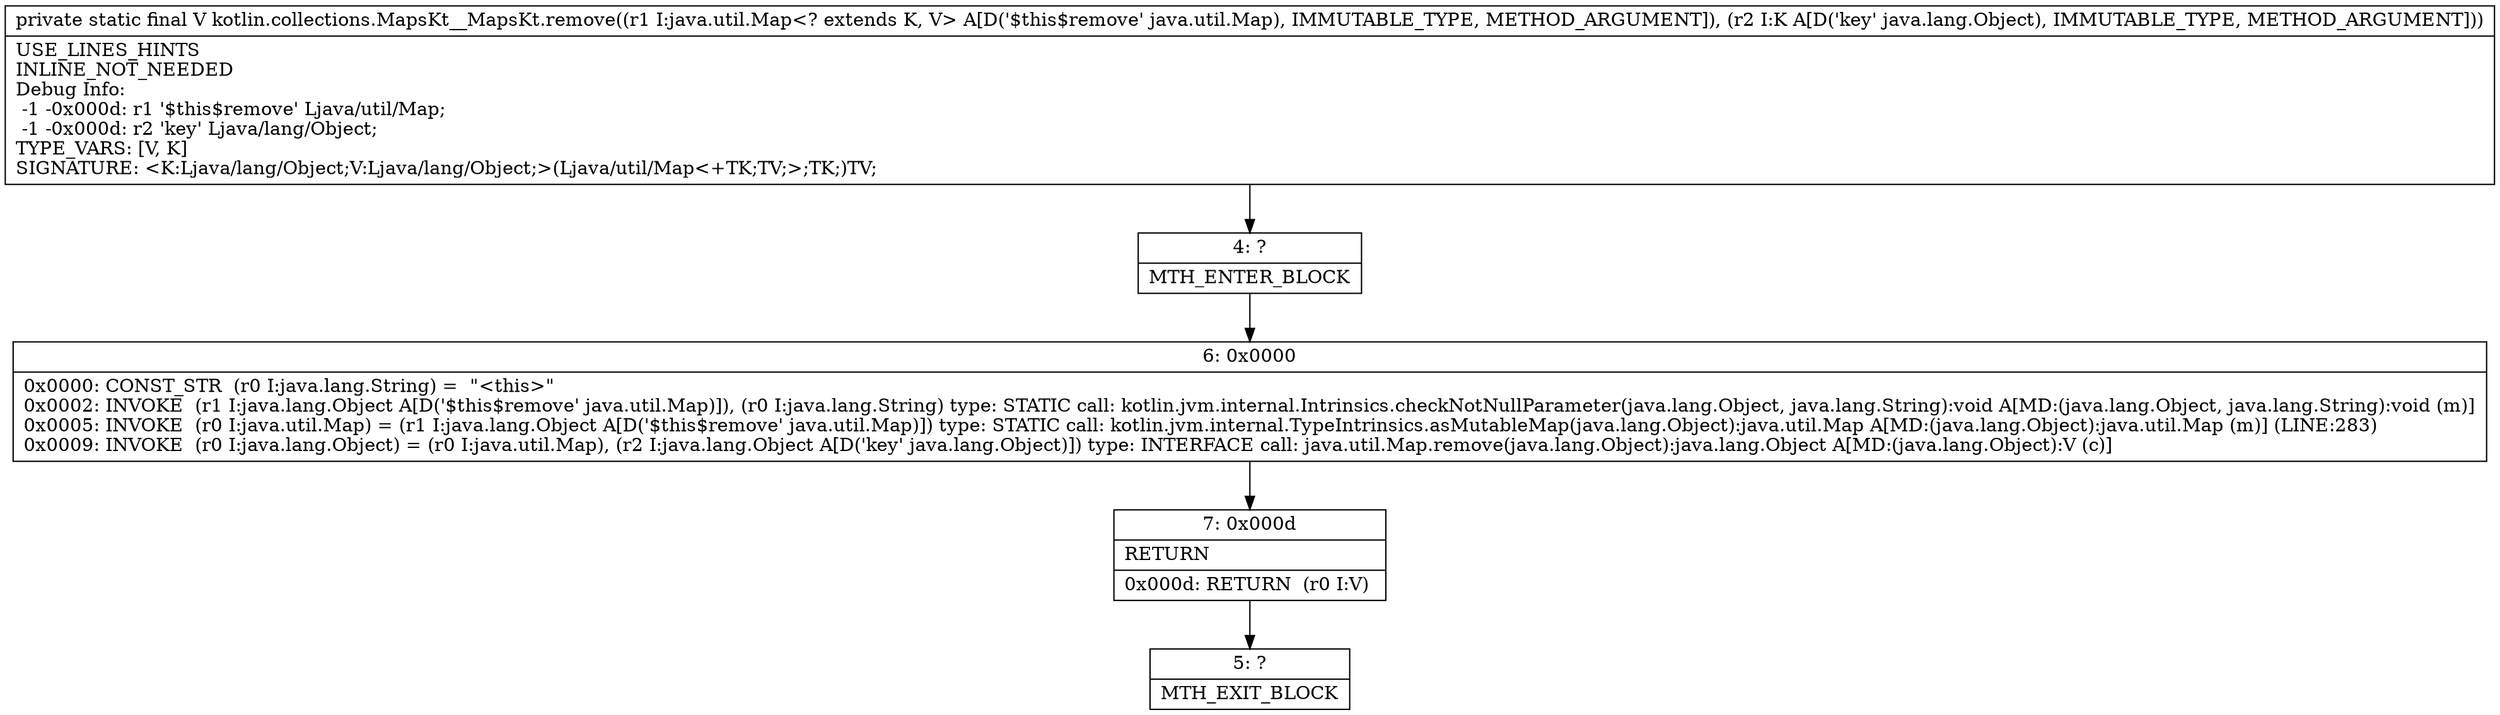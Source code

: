 digraph "CFG forkotlin.collections.MapsKt__MapsKt.remove(Ljava\/util\/Map;Ljava\/lang\/Object;)Ljava\/lang\/Object;" {
Node_4 [shape=record,label="{4\:\ ?|MTH_ENTER_BLOCK\l}"];
Node_6 [shape=record,label="{6\:\ 0x0000|0x0000: CONST_STR  (r0 I:java.lang.String) =  \"\<this\>\" \l0x0002: INVOKE  (r1 I:java.lang.Object A[D('$this$remove' java.util.Map)]), (r0 I:java.lang.String) type: STATIC call: kotlin.jvm.internal.Intrinsics.checkNotNullParameter(java.lang.Object, java.lang.String):void A[MD:(java.lang.Object, java.lang.String):void (m)]\l0x0005: INVOKE  (r0 I:java.util.Map) = (r1 I:java.lang.Object A[D('$this$remove' java.util.Map)]) type: STATIC call: kotlin.jvm.internal.TypeIntrinsics.asMutableMap(java.lang.Object):java.util.Map A[MD:(java.lang.Object):java.util.Map (m)] (LINE:283)\l0x0009: INVOKE  (r0 I:java.lang.Object) = (r0 I:java.util.Map), (r2 I:java.lang.Object A[D('key' java.lang.Object)]) type: INTERFACE call: java.util.Map.remove(java.lang.Object):java.lang.Object A[MD:(java.lang.Object):V (c)]\l}"];
Node_7 [shape=record,label="{7\:\ 0x000d|RETURN\l|0x000d: RETURN  (r0 I:V) \l}"];
Node_5 [shape=record,label="{5\:\ ?|MTH_EXIT_BLOCK\l}"];
MethodNode[shape=record,label="{private static final V kotlin.collections.MapsKt__MapsKt.remove((r1 I:java.util.Map\<? extends K, V\> A[D('$this$remove' java.util.Map), IMMUTABLE_TYPE, METHOD_ARGUMENT]), (r2 I:K A[D('key' java.lang.Object), IMMUTABLE_TYPE, METHOD_ARGUMENT]))  | USE_LINES_HINTS\lINLINE_NOT_NEEDED\lDebug Info:\l  \-1 \-0x000d: r1 '$this$remove' Ljava\/util\/Map;\l  \-1 \-0x000d: r2 'key' Ljava\/lang\/Object;\lTYPE_VARS: [V, K]\lSIGNATURE: \<K:Ljava\/lang\/Object;V:Ljava\/lang\/Object;\>(Ljava\/util\/Map\<+TK;TV;\>;TK;)TV;\l}"];
MethodNode -> Node_4;Node_4 -> Node_6;
Node_6 -> Node_7;
Node_7 -> Node_5;
}

